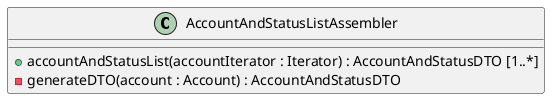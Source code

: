 @startuml
'Attribute syntax: <visibility> <name> : <type> <multiplicity> = <default>
'Method syntax: <visibility> <name (parameter-list)> : <return-type> - For simplicity the type of the parameter-list is not specified

class AccountAndStatusListAssembler {

    +accountAndStatusList(accountIterator : Iterator) : AccountAndStatusDTO [1..*]
    -generateDTO(account : Account) : AccountAndStatusDTO
}

@enduml